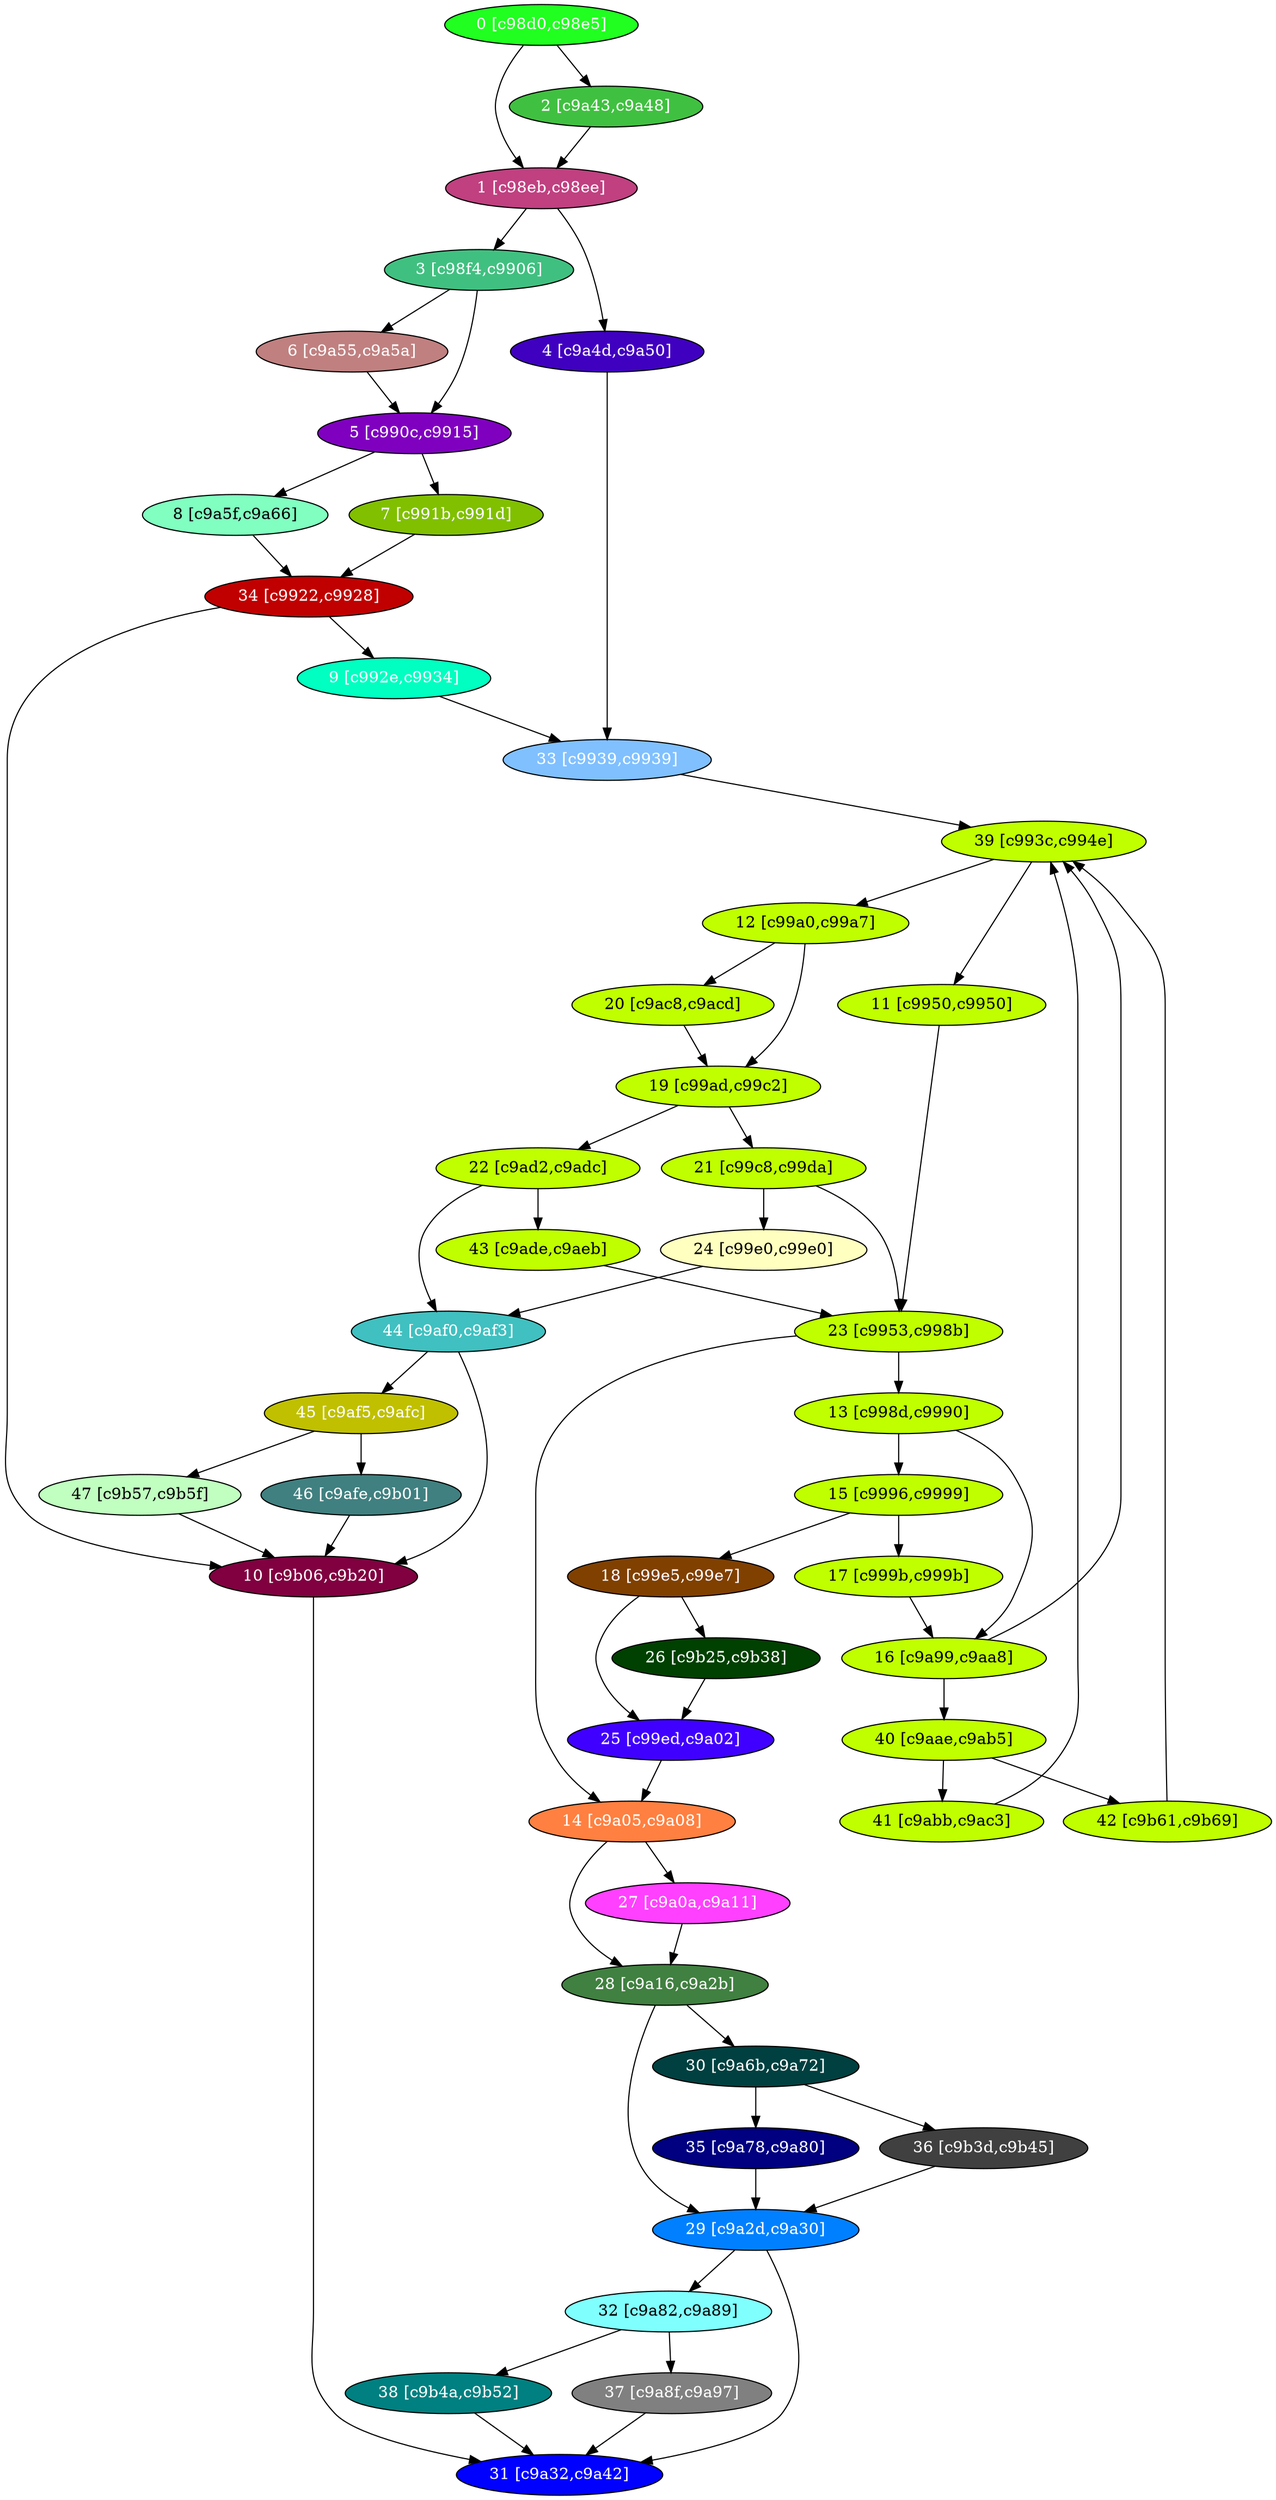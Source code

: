 diGraph libnss3{
	libnss3_0  [style=filled fillcolor="#20FF20" fontcolor="#ffffff" shape=oval label="0 [c98d0,c98e5]"]
	libnss3_1  [style=filled fillcolor="#C04080" fontcolor="#ffffff" shape=oval label="1 [c98eb,c98ee]"]
	libnss3_2  [style=filled fillcolor="#40C040" fontcolor="#ffffff" shape=oval label="2 [c9a43,c9a48]"]
	libnss3_3  [style=filled fillcolor="#40C080" fontcolor="#ffffff" shape=oval label="3 [c98f4,c9906]"]
	libnss3_4  [style=filled fillcolor="#4000C0" fontcolor="#ffffff" shape=oval label="4 [c9a4d,c9a50]"]
	libnss3_5  [style=filled fillcolor="#8000C0" fontcolor="#ffffff" shape=oval label="5 [c990c,c9915]"]
	libnss3_6  [style=filled fillcolor="#C08080" fontcolor="#ffffff" shape=oval label="6 [c9a55,c9a5a]"]
	libnss3_7  [style=filled fillcolor="#80C000" fontcolor="#ffffff" shape=oval label="7 [c991b,c991d]"]
	libnss3_8  [style=filled fillcolor="#80FFC0" fontcolor="#000000" shape=oval label="8 [c9a5f,c9a66]"]
	libnss3_9  [style=filled fillcolor="#00FFC0" fontcolor="#ffffff" shape=oval label="9 [c992e,c9934]"]
	libnss3_a  [style=filled fillcolor="#800040" fontcolor="#ffffff" shape=oval label="10 [c9b06,c9b20]"]
	libnss3_b  [style=filled fillcolor="#C0FF00" fontcolor="#000000" shape=oval label="11 [c9950,c9950]"]
	libnss3_c  [style=filled fillcolor="#C0FF00" fontcolor="#000000" shape=oval label="12 [c99a0,c99a7]"]
	libnss3_d  [style=filled fillcolor="#C0FF00" fontcolor="#000000" shape=oval label="13 [c998d,c9990]"]
	libnss3_e  [style=filled fillcolor="#FF8040" fontcolor="#ffffff" shape=oval label="14 [c9a05,c9a08]"]
	libnss3_f  [style=filled fillcolor="#C0FF00" fontcolor="#000000" shape=oval label="15 [c9996,c9999]"]
	libnss3_10  [style=filled fillcolor="#C0FF00" fontcolor="#000000" shape=oval label="16 [c9a99,c9aa8]"]
	libnss3_11  [style=filled fillcolor="#C0FF00" fontcolor="#000000" shape=oval label="17 [c999b,c999b]"]
	libnss3_12  [style=filled fillcolor="#804000" fontcolor="#ffffff" shape=oval label="18 [c99e5,c99e7]"]
	libnss3_13  [style=filled fillcolor="#C0FF00" fontcolor="#000000" shape=oval label="19 [c99ad,c99c2]"]
	libnss3_14  [style=filled fillcolor="#C0FF00" fontcolor="#000000" shape=oval label="20 [c9ac8,c9acd]"]
	libnss3_15  [style=filled fillcolor="#C0FF00" fontcolor="#000000" shape=oval label="21 [c99c8,c99da]"]
	libnss3_16  [style=filled fillcolor="#C0FF00" fontcolor="#000000" shape=oval label="22 [c9ad2,c9adc]"]
	libnss3_17  [style=filled fillcolor="#C0FF00" fontcolor="#000000" shape=oval label="23 [c9953,c998b]"]
	libnss3_18  [style=filled fillcolor="#FFFFC0" fontcolor="#000000" shape=oval label="24 [c99e0,c99e0]"]
	libnss3_19  [style=filled fillcolor="#4000FF" fontcolor="#ffffff" shape=oval label="25 [c99ed,c9a02]"]
	libnss3_1a  [style=filled fillcolor="#004000" fontcolor="#ffffff" shape=oval label="26 [c9b25,c9b38]"]
	libnss3_1b  [style=filled fillcolor="#FF40FF" fontcolor="#ffffff" shape=oval label="27 [c9a0a,c9a11]"]
	libnss3_1c  [style=filled fillcolor="#408040" fontcolor="#ffffff" shape=oval label="28 [c9a16,c9a2b]"]
	libnss3_1d  [style=filled fillcolor="#0080FF" fontcolor="#ffffff" shape=oval label="29 [c9a2d,c9a30]"]
	libnss3_1e  [style=filled fillcolor="#004040" fontcolor="#ffffff" shape=oval label="30 [c9a6b,c9a72]"]
	libnss3_1f  [style=filled fillcolor="#0000FF" fontcolor="#ffffff" shape=oval label="31 [c9a32,c9a42]"]
	libnss3_20  [style=filled fillcolor="#80FFFF" fontcolor="#000000" shape=oval label="32 [c9a82,c9a89]"]
	libnss3_21  [style=filled fillcolor="#80C0FF" fontcolor="#ffffff" shape=oval label="33 [c9939,c9939]"]
	libnss3_22  [style=filled fillcolor="#C00000" fontcolor="#ffffff" shape=oval label="34 [c9922,c9928]"]
	libnss3_23  [style=filled fillcolor="#000080" fontcolor="#ffffff" shape=oval label="35 [c9a78,c9a80]"]
	libnss3_24  [style=filled fillcolor="#404040" fontcolor="#ffffff" shape=oval label="36 [c9b3d,c9b45]"]
	libnss3_25  [style=filled fillcolor="#808080" fontcolor="#ffffff" shape=oval label="37 [c9a8f,c9a97]"]
	libnss3_26  [style=filled fillcolor="#008080" fontcolor="#ffffff" shape=oval label="38 [c9b4a,c9b52]"]
	libnss3_27  [style=filled fillcolor="#C0FF00" fontcolor="#000000" shape=oval label="39 [c993c,c994e]"]
	libnss3_28  [style=filled fillcolor="#C0FF00" fontcolor="#000000" shape=oval label="40 [c9aae,c9ab5]"]
	libnss3_29  [style=filled fillcolor="#C0FF00" fontcolor="#000000" shape=oval label="41 [c9abb,c9ac3]"]
	libnss3_2a  [style=filled fillcolor="#C0FF00" fontcolor="#000000" shape=oval label="42 [c9b61,c9b69]"]
	libnss3_2b  [style=filled fillcolor="#C0FF00" fontcolor="#000000" shape=oval label="43 [c9ade,c9aeb]"]
	libnss3_2c  [style=filled fillcolor="#40C0C0" fontcolor="#ffffff" shape=oval label="44 [c9af0,c9af3]"]
	libnss3_2d  [style=filled fillcolor="#C0C000" fontcolor="#ffffff" shape=oval label="45 [c9af5,c9afc]"]
	libnss3_2e  [style=filled fillcolor="#408080" fontcolor="#ffffff" shape=oval label="46 [c9afe,c9b01]"]
	libnss3_2f  [style=filled fillcolor="#C0FFC0" fontcolor="#000000" shape=oval label="47 [c9b57,c9b5f]"]

	libnss3_0 -> libnss3_1
	libnss3_0 -> libnss3_2
	libnss3_1 -> libnss3_3
	libnss3_1 -> libnss3_4
	libnss3_2 -> libnss3_1
	libnss3_3 -> libnss3_5
	libnss3_3 -> libnss3_6
	libnss3_4 -> libnss3_21
	libnss3_5 -> libnss3_7
	libnss3_5 -> libnss3_8
	libnss3_6 -> libnss3_5
	libnss3_7 -> libnss3_22
	libnss3_8 -> libnss3_22
	libnss3_9 -> libnss3_21
	libnss3_a -> libnss3_1f
	libnss3_b -> libnss3_17
	libnss3_c -> libnss3_13
	libnss3_c -> libnss3_14
	libnss3_d -> libnss3_f
	libnss3_d -> libnss3_10
	libnss3_e -> libnss3_1b
	libnss3_e -> libnss3_1c
	libnss3_f -> libnss3_11
	libnss3_f -> libnss3_12
	libnss3_10 -> libnss3_27
	libnss3_10 -> libnss3_28
	libnss3_11 -> libnss3_10
	libnss3_12 -> libnss3_19
	libnss3_12 -> libnss3_1a
	libnss3_13 -> libnss3_15
	libnss3_13 -> libnss3_16
	libnss3_14 -> libnss3_13
	libnss3_15 -> libnss3_17
	libnss3_15 -> libnss3_18
	libnss3_16 -> libnss3_2b
	libnss3_16 -> libnss3_2c
	libnss3_17 -> libnss3_d
	libnss3_17 -> libnss3_e
	libnss3_18 -> libnss3_2c
	libnss3_19 -> libnss3_e
	libnss3_1a -> libnss3_19
	libnss3_1b -> libnss3_1c
	libnss3_1c -> libnss3_1d
	libnss3_1c -> libnss3_1e
	libnss3_1d -> libnss3_1f
	libnss3_1d -> libnss3_20
	libnss3_1e -> libnss3_23
	libnss3_1e -> libnss3_24
	libnss3_20 -> libnss3_25
	libnss3_20 -> libnss3_26
	libnss3_21 -> libnss3_27
	libnss3_22 -> libnss3_9
	libnss3_22 -> libnss3_a
	libnss3_23 -> libnss3_1d
	libnss3_24 -> libnss3_1d
	libnss3_25 -> libnss3_1f
	libnss3_26 -> libnss3_1f
	libnss3_27 -> libnss3_b
	libnss3_27 -> libnss3_c
	libnss3_28 -> libnss3_29
	libnss3_28 -> libnss3_2a
	libnss3_29 -> libnss3_27
	libnss3_2a -> libnss3_27
	libnss3_2b -> libnss3_17
	libnss3_2c -> libnss3_a
	libnss3_2c -> libnss3_2d
	libnss3_2d -> libnss3_2e
	libnss3_2d -> libnss3_2f
	libnss3_2e -> libnss3_a
	libnss3_2f -> libnss3_a
}